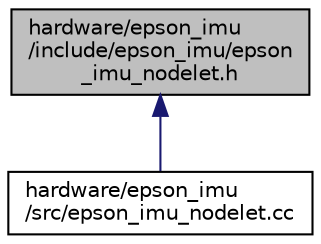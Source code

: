 digraph "hardware/epson_imu/include/epson_imu/epson_imu_nodelet.h"
{
 // LATEX_PDF_SIZE
  edge [fontname="Helvetica",fontsize="10",labelfontname="Helvetica",labelfontsize="10"];
  node [fontname="Helvetica",fontsize="10",shape=record];
  Node1 [label="hardware/epson_imu\l/include/epson_imu/epson\l_imu_nodelet.h",height=0.2,width=0.4,color="black", fillcolor="grey75", style="filled", fontcolor="black",tooltip=" "];
  Node1 -> Node2 [dir="back",color="midnightblue",fontsize="10",style="solid",fontname="Helvetica"];
  Node2 [label="hardware/epson_imu\l/src/epson_imu_nodelet.cc",height=0.2,width=0.4,color="black", fillcolor="white", style="filled",URL="$epson__imu__nodelet_8cc.html",tooltip=" "];
}
